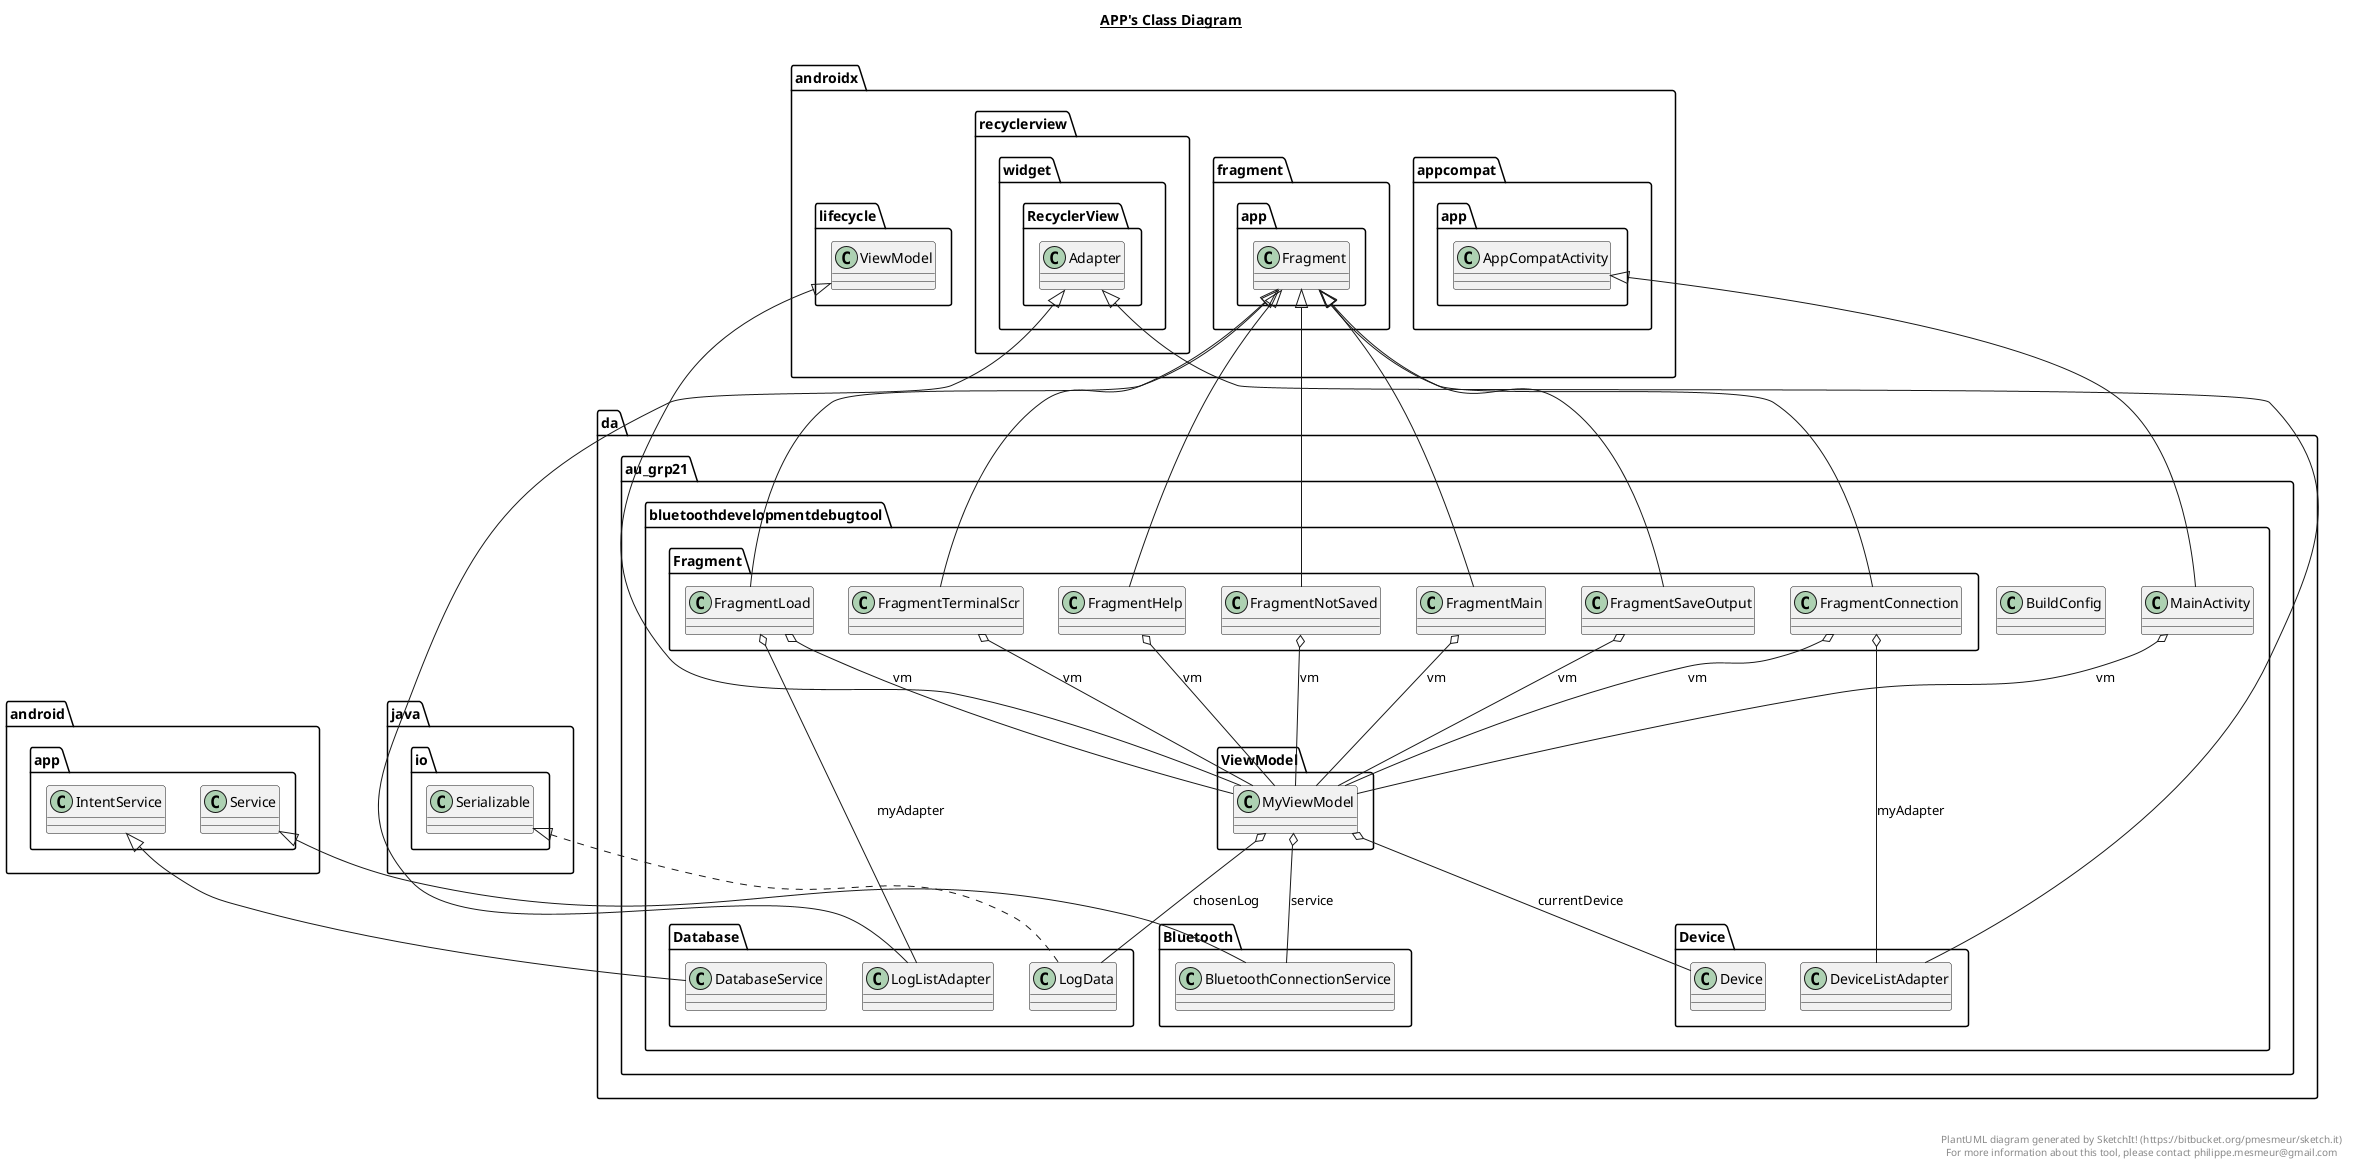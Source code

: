 @startuml

title __APP's Class Diagram__\n

  namespace da.au_grp21.bluetoothdevelopmentdebugtool {
    namespace Bluetooth {
      class da.au_grp21.bluetoothdevelopmentdebugtool.Bluetooth.BluetoothConnectionService {
      }
    }
  }
  

  namespace da.au_grp21.bluetoothdevelopmentdebugtool {
    class da.au_grp21.bluetoothdevelopmentdebugtool.BuildConfig {
    }
  }
  

  namespace da.au_grp21.bluetoothdevelopmentdebugtool {
    namespace Database {
      class da.au_grp21.bluetoothdevelopmentdebugtool.Database.DatabaseService {
      }
    }
  }
  

  namespace da.au_grp21.bluetoothdevelopmentdebugtool {
    namespace Database {
      class da.au_grp21.bluetoothdevelopmentdebugtool.Database.LogData {
      }
    }
  }
  

  namespace da.au_grp21.bluetoothdevelopmentdebugtool {
    namespace Database {
      class da.au_grp21.bluetoothdevelopmentdebugtool.Database.LogListAdapter {
      }
    }
  }
  

  namespace da.au_grp21.bluetoothdevelopmentdebugtool {
    namespace Device {
      class da.au_grp21.bluetoothdevelopmentdebugtool.Device.Device {
      }
    }
  }
  

  namespace da.au_grp21.bluetoothdevelopmentdebugtool {
    namespace Device {
      class da.au_grp21.bluetoothdevelopmentdebugtool.Device.DeviceListAdapter {
      }
    }
  }
  

  namespace da.au_grp21.bluetoothdevelopmentdebugtool {
    namespace Fragment {
      class da.au_grp21.bluetoothdevelopmentdebugtool.Fragment.FragmentConnection {
      }
    }
  }
  

  namespace da.au_grp21.bluetoothdevelopmentdebugtool {
    namespace Fragment {
      class da.au_grp21.bluetoothdevelopmentdebugtool.Fragment.FragmentHelp {
      }
    }
  }
  

  namespace da.au_grp21.bluetoothdevelopmentdebugtool {
    namespace Fragment {
      class da.au_grp21.bluetoothdevelopmentdebugtool.Fragment.FragmentLoad {
      }
    }
  }
  

  namespace da.au_grp21.bluetoothdevelopmentdebugtool {
    namespace Fragment {
      class da.au_grp21.bluetoothdevelopmentdebugtool.Fragment.FragmentMain {
      }
    }
  }
  

  namespace da.au_grp21.bluetoothdevelopmentdebugtool {
    namespace Fragment {
      class da.au_grp21.bluetoothdevelopmentdebugtool.Fragment.FragmentNotSaved {
      }
    }
  }
  

  namespace da.au_grp21.bluetoothdevelopmentdebugtool {
    namespace Fragment {
      class da.au_grp21.bluetoothdevelopmentdebugtool.Fragment.FragmentSaveOutput {
      }
    }
  }
  

  namespace da.au_grp21.bluetoothdevelopmentdebugtool {
    namespace Fragment {
      class da.au_grp21.bluetoothdevelopmentdebugtool.Fragment.FragmentTerminalScr {
      }
    }
  }
  

  namespace da.au_grp21.bluetoothdevelopmentdebugtool {
    class da.au_grp21.bluetoothdevelopmentdebugtool.MainActivity {
    }
  }
  

  namespace da.au_grp21.bluetoothdevelopmentdebugtool {
    namespace ViewModel {
      class da.au_grp21.bluetoothdevelopmentdebugtool.ViewModel.MyViewModel {
      }
    }
  }
  

  da.au_grp21.bluetoothdevelopmentdebugtool.Bluetooth.BluetoothConnectionService -up-|> android.app.Service
  da.au_grp21.bluetoothdevelopmentdebugtool.Database.DatabaseService -up-|> android.app.IntentService
  da.au_grp21.bluetoothdevelopmentdebugtool.Database.LogData .up.|> java.io.Serializable
  da.au_grp21.bluetoothdevelopmentdebugtool.Database.LogListAdapter -up-|> androidx.recyclerview.widget.RecyclerView.Adapter
  da.au_grp21.bluetoothdevelopmentdebugtool.Database.LogListAdapter o-- da.au_grp21.bluetoothdevelopmentdebugtool.Database.LogListAdapter.OnItemClickListener : clickListener
  da.au_grp21.bluetoothdevelopmentdebugtool.Database.LogListAdapter o-- da.au_grp21.bluetoothdevelopmentdebugtool.Database.LogListAdapter.OnItemLongClickListner : longClickListner
  da.au_grp21.bluetoothdevelopmentdebugtool.Device.DeviceListAdapter -up-|> androidx.recyclerview.widget.RecyclerView.Adapter
  da.au_grp21.bluetoothdevelopmentdebugtool.Device.DeviceListAdapter o-- da.au_grp21.bluetoothdevelopmentdebugtool.Device.DeviceListAdapter.OnItemClickListener : clickListener
  da.au_grp21.bluetoothdevelopmentdebugtool.Device.DeviceListAdapter o-- da.au_grp21.bluetoothdevelopmentdebugtool.Device.DeviceListAdapter.OnItemLongClickListner : longClickListner
  da.au_grp21.bluetoothdevelopmentdebugtool.Fragment.FragmentConnection -up-|> androidx.fragment.app.Fragment
  da.au_grp21.bluetoothdevelopmentdebugtool.Fragment.FragmentConnection o-- da.au_grp21.bluetoothdevelopmentdebugtool.Device.DeviceListAdapter : myAdapter
  da.au_grp21.bluetoothdevelopmentdebugtool.Fragment.FragmentConnection o-- da.au_grp21.bluetoothdevelopmentdebugtool.ViewModel.MyViewModel : vm
  da.au_grp21.bluetoothdevelopmentdebugtool.Fragment.FragmentHelp -up-|> androidx.fragment.app.Fragment
  da.au_grp21.bluetoothdevelopmentdebugtool.Fragment.FragmentHelp o-- da.au_grp21.bluetoothdevelopmentdebugtool.ViewModel.MyViewModel : vm
  da.au_grp21.bluetoothdevelopmentdebugtool.Fragment.FragmentLoad -up-|> androidx.fragment.app.Fragment
  da.au_grp21.bluetoothdevelopmentdebugtool.Fragment.FragmentLoad o-- da.au_grp21.bluetoothdevelopmentdebugtool.Database.LogListAdapter : myAdapter
  da.au_grp21.bluetoothdevelopmentdebugtool.Fragment.FragmentLoad o-- da.au_grp21.bluetoothdevelopmentdebugtool.ViewModel.MyViewModel : vm
  da.au_grp21.bluetoothdevelopmentdebugtool.Fragment.FragmentMain -up-|> androidx.fragment.app.Fragment
  da.au_grp21.bluetoothdevelopmentdebugtool.Fragment.FragmentMain o-- da.au_grp21.bluetoothdevelopmentdebugtool.ViewModel.MyViewModel : vm
  da.au_grp21.bluetoothdevelopmentdebugtool.Fragment.FragmentNotSaved -up-|> androidx.fragment.app.Fragment
  da.au_grp21.bluetoothdevelopmentdebugtool.Fragment.FragmentNotSaved o-- da.au_grp21.bluetoothdevelopmentdebugtool.ViewModel.MyViewModel : vm
  da.au_grp21.bluetoothdevelopmentdebugtool.Fragment.FragmentSaveOutput -up-|> androidx.fragment.app.Fragment
  da.au_grp21.bluetoothdevelopmentdebugtool.Fragment.FragmentSaveOutput o-- da.au_grp21.bluetoothdevelopmentdebugtool.ViewModel.MyViewModel : vm
  da.au_grp21.bluetoothdevelopmentdebugtool.Fragment.FragmentTerminalScr -up-|> androidx.fragment.app.Fragment
  da.au_grp21.bluetoothdevelopmentdebugtool.Fragment.FragmentTerminalScr o-- da.au_grp21.bluetoothdevelopmentdebugtool.ViewModel.MyViewModel : vm
  da.au_grp21.bluetoothdevelopmentdebugtool.MainActivity -up-|> androidx.appcompat.app.AppCompatActivity
  da.au_grp21.bluetoothdevelopmentdebugtool.MainActivity o-- da.au_grp21.bluetoothdevelopmentdebugtool.ViewModel.MyViewModel : vm
  da.au_grp21.bluetoothdevelopmentdebugtool.ViewModel.MyViewModel -up-|> androidx.lifecycle.ViewModel
  da.au_grp21.bluetoothdevelopmentdebugtool.ViewModel.MyViewModel o-- da.au_grp21.bluetoothdevelopmentdebugtool.Bluetooth.BluetoothConnectionService : service
  da.au_grp21.bluetoothdevelopmentdebugtool.ViewModel.MyViewModel o-- da.au_grp21.bluetoothdevelopmentdebugtool.Database.LogData : chosenLog
  da.au_grp21.bluetoothdevelopmentdebugtool.ViewModel.MyViewModel o-- da.au_grp21.bluetoothdevelopmentdebugtool.Device.Device : currentDevice


right footer


PlantUML diagram generated by SketchIt! (https://bitbucket.org/pmesmeur/sketch.it)
For more information about this tool, please contact philippe.mesmeur@gmail.com
endfooter

@enduml
